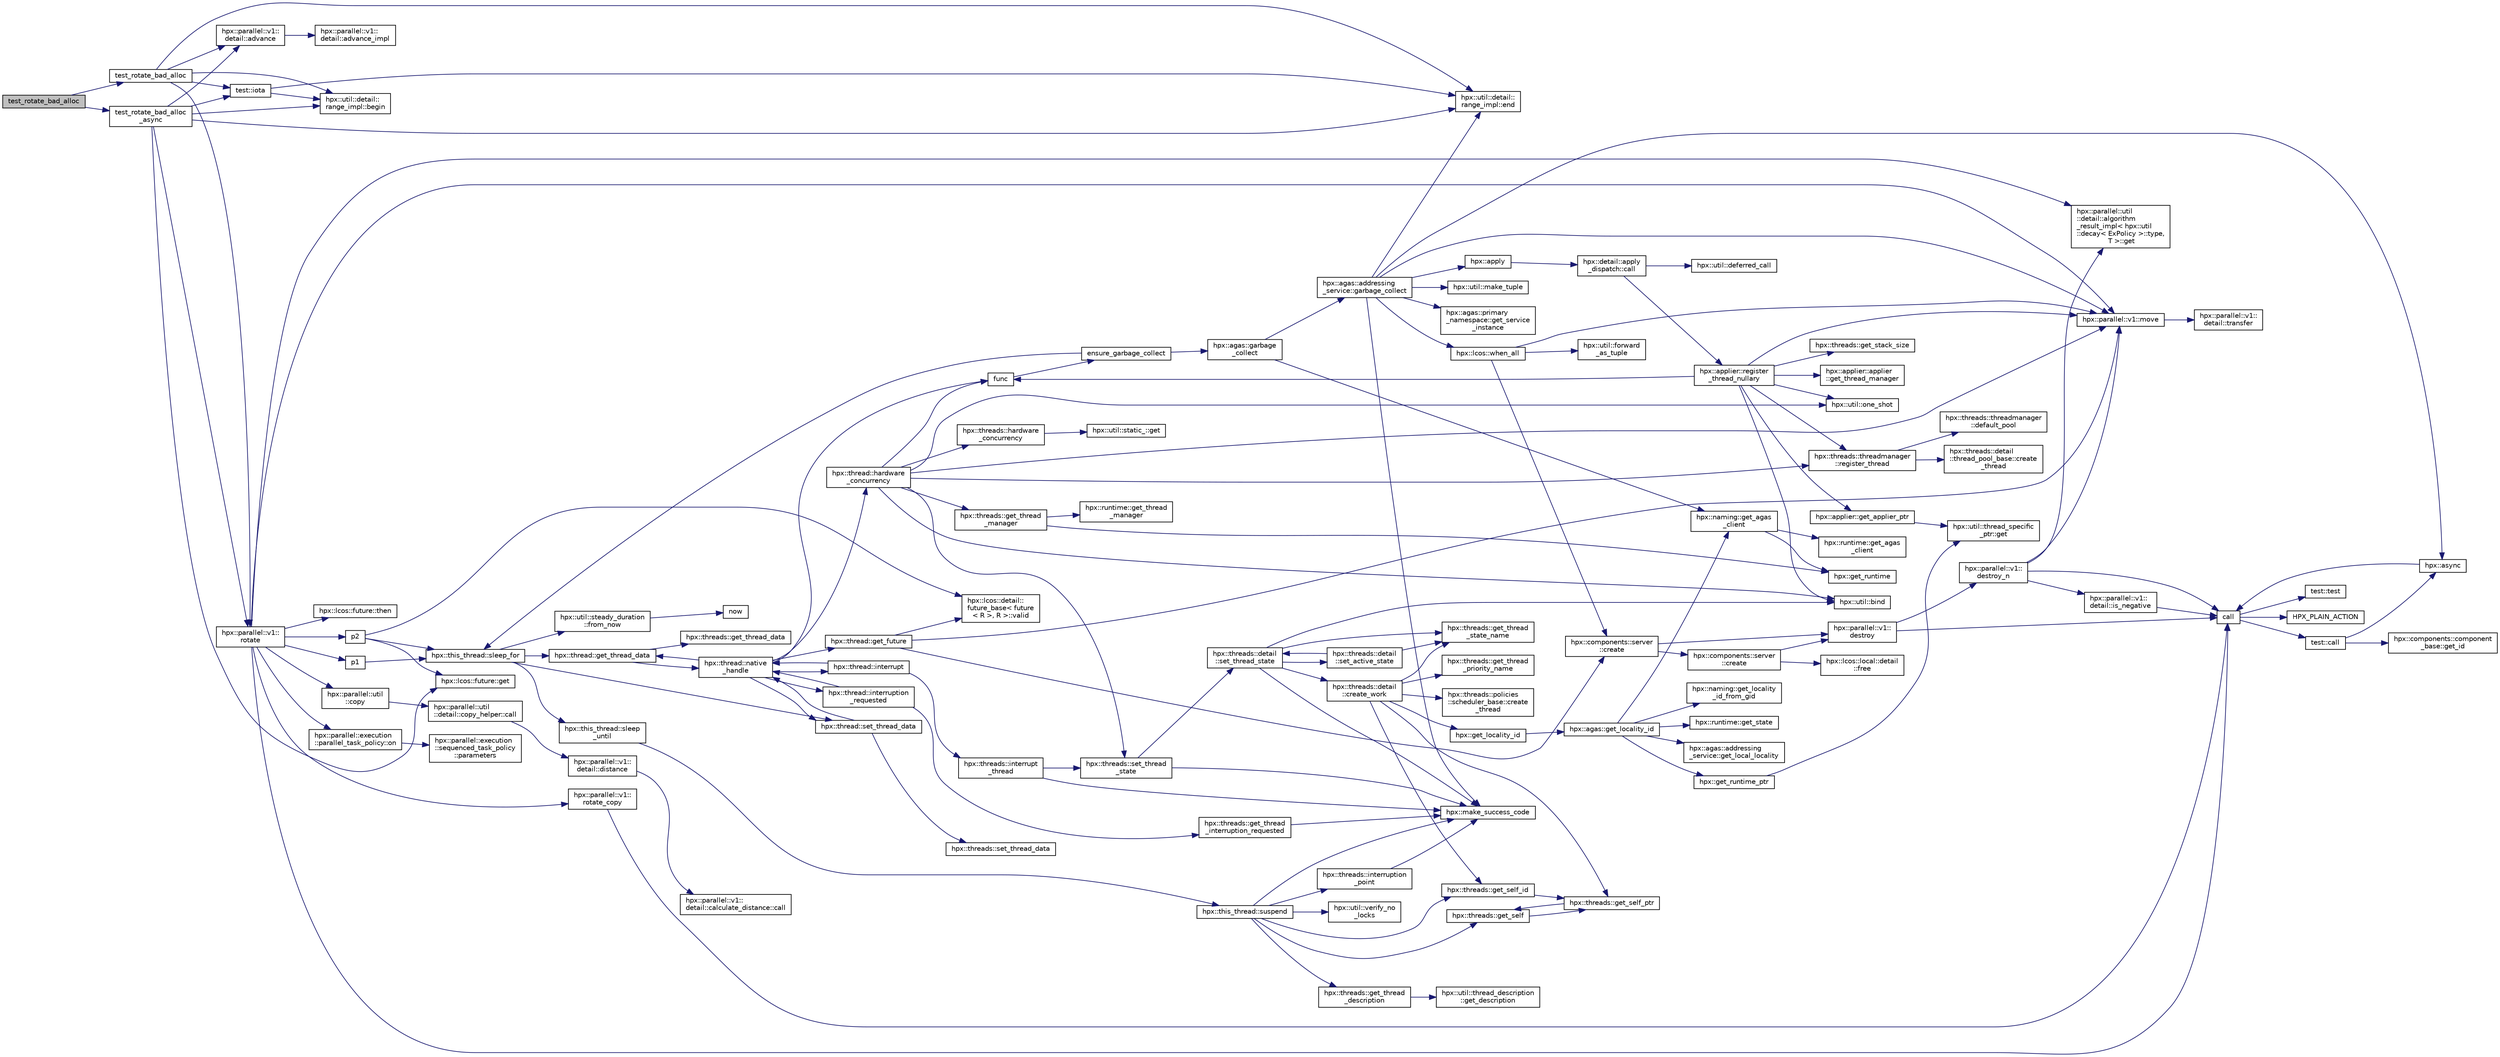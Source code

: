 digraph "test_rotate_bad_alloc"
{
  edge [fontname="Helvetica",fontsize="10",labelfontname="Helvetica",labelfontsize="10"];
  node [fontname="Helvetica",fontsize="10",shape=record];
  rankdir="LR";
  Node531 [label="test_rotate_bad_alloc",height=0.2,width=0.4,color="black", fillcolor="grey75", style="filled", fontcolor="black"];
  Node531 -> Node532 [color="midnightblue",fontsize="10",style="solid",fontname="Helvetica"];
  Node532 [label="test_rotate_bad_alloc",height=0.2,width=0.4,color="black", fillcolor="white", style="filled",URL="$d7/d5d/rotate_8cpp.html#ae74a2766c7d66fa2c13743d2d7b75fa9"];
  Node532 -> Node533 [color="midnightblue",fontsize="10",style="solid",fontname="Helvetica"];
  Node533 [label="test::iota",height=0.2,width=0.4,color="black", fillcolor="white", style="filled",URL="$df/d04/namespacetest.html#abdbbc37e6fb67287495e853a554c493a"];
  Node533 -> Node534 [color="midnightblue",fontsize="10",style="solid",fontname="Helvetica"];
  Node534 [label="hpx::util::detail::\lrange_impl::begin",height=0.2,width=0.4,color="black", fillcolor="white", style="filled",URL="$d4/d4a/namespacehpx_1_1util_1_1detail_1_1range__impl.html#a31e165df2b865cdd961f35ce938db41a"];
  Node533 -> Node535 [color="midnightblue",fontsize="10",style="solid",fontname="Helvetica"];
  Node535 [label="hpx::util::detail::\lrange_impl::end",height=0.2,width=0.4,color="black", fillcolor="white", style="filled",URL="$d4/d4a/namespacehpx_1_1util_1_1detail_1_1range__impl.html#afb2ea48b0902f52ee4d8b764807b4316"];
  Node532 -> Node534 [color="midnightblue",fontsize="10",style="solid",fontname="Helvetica"];
  Node532 -> Node535 [color="midnightblue",fontsize="10",style="solid",fontname="Helvetica"];
  Node532 -> Node536 [color="midnightblue",fontsize="10",style="solid",fontname="Helvetica"];
  Node536 [label="hpx::parallel::v1::\ldetail::advance",height=0.2,width=0.4,color="black", fillcolor="white", style="filled",URL="$d2/ddd/namespacehpx_1_1parallel_1_1v1_1_1detail.html#ad9fca7bce7b3e3c32302967ffc1fb4a4"];
  Node536 -> Node537 [color="midnightblue",fontsize="10",style="solid",fontname="Helvetica"];
  Node537 [label="hpx::parallel::v1::\ldetail::advance_impl",height=0.2,width=0.4,color="black", fillcolor="white", style="filled",URL="$d2/ddd/namespacehpx_1_1parallel_1_1v1_1_1detail.html#ad4fa62ca115927187e4063b65ee5f317"];
  Node532 -> Node538 [color="midnightblue",fontsize="10",style="solid",fontname="Helvetica"];
  Node538 [label="hpx::parallel::v1::\lrotate",height=0.2,width=0.4,color="black", fillcolor="white", style="filled",URL="$db/db9/namespacehpx_1_1parallel_1_1v1.html#a1186b3f6aa7198ada6c81f987e08f85b"];
  Node538 -> Node539 [color="midnightblue",fontsize="10",style="solid",fontname="Helvetica"];
  Node539 [label="call",height=0.2,width=0.4,color="black", fillcolor="white", style="filled",URL="$d2/d67/promise__1620_8cpp.html#a58357f0b82bc761e1d0b9091ed563a70"];
  Node539 -> Node540 [color="midnightblue",fontsize="10",style="solid",fontname="Helvetica"];
  Node540 [label="test::test",height=0.2,width=0.4,color="black", fillcolor="white", style="filled",URL="$d8/d89/structtest.html#ab42d5ece712d716b04cb3f686f297a26"];
  Node539 -> Node541 [color="midnightblue",fontsize="10",style="solid",fontname="Helvetica"];
  Node541 [label="HPX_PLAIN_ACTION",height=0.2,width=0.4,color="black", fillcolor="white", style="filled",URL="$d2/d67/promise__1620_8cpp.html#ab96aab827a4b1fcaf66cfe0ba83fef23"];
  Node539 -> Node542 [color="midnightblue",fontsize="10",style="solid",fontname="Helvetica"];
  Node542 [label="test::call",height=0.2,width=0.4,color="black", fillcolor="white", style="filled",URL="$d8/d89/structtest.html#aeb29e7ed6518b9426ccf1344c52620ae"];
  Node542 -> Node543 [color="midnightblue",fontsize="10",style="solid",fontname="Helvetica"];
  Node543 [label="hpx::async",height=0.2,width=0.4,color="black", fillcolor="white", style="filled",URL="$d8/d83/namespacehpx.html#acb7d8e37b73b823956ce144f9a57eaa4"];
  Node543 -> Node539 [color="midnightblue",fontsize="10",style="solid",fontname="Helvetica"];
  Node542 -> Node544 [color="midnightblue",fontsize="10",style="solid",fontname="Helvetica"];
  Node544 [label="hpx::components::component\l_base::get_id",height=0.2,width=0.4,color="black", fillcolor="white", style="filled",URL="$d2/de6/classhpx_1_1components_1_1component__base.html#a4c8fd93514039bdf01c48d66d82b19cd"];
  Node538 -> Node545 [color="midnightblue",fontsize="10",style="solid",fontname="Helvetica"];
  Node545 [label="p1",height=0.2,width=0.4,color="black", fillcolor="white", style="filled",URL="$df/da5/future__then_8cpp.html#a8978a24b044bacf963e33824a4c1ac98"];
  Node545 -> Node546 [color="midnightblue",fontsize="10",style="solid",fontname="Helvetica"];
  Node546 [label="hpx::this_thread::sleep_for",height=0.2,width=0.4,color="black", fillcolor="white", style="filled",URL="$d9/d52/namespacehpx_1_1this__thread.html#afc042a5a5fa52eef2d1d177a343435cf"];
  Node546 -> Node547 [color="midnightblue",fontsize="10",style="solid",fontname="Helvetica"];
  Node547 [label="hpx::this_thread::sleep\l_until",height=0.2,width=0.4,color="black", fillcolor="white", style="filled",URL="$d9/d52/namespacehpx_1_1this__thread.html#ae12a853980115b23ff0ab8ca06622658"];
  Node547 -> Node548 [color="midnightblue",fontsize="10",style="solid",fontname="Helvetica"];
  Node548 [label="hpx::this_thread::suspend",height=0.2,width=0.4,color="black", fillcolor="white", style="filled",URL="$d9/d52/namespacehpx_1_1this__thread.html#aca220026fb3014c0881d129fe31c0073"];
  Node548 -> Node549 [color="midnightblue",fontsize="10",style="solid",fontname="Helvetica"];
  Node549 [label="hpx::threads::get_self",height=0.2,width=0.4,color="black", fillcolor="white", style="filled",URL="$d7/d28/namespacehpx_1_1threads.html#a07daf4d6d29233f20d66d41ab7b5b8e8"];
  Node549 -> Node550 [color="midnightblue",fontsize="10",style="solid",fontname="Helvetica"];
  Node550 [label="hpx::threads::get_self_ptr",height=0.2,width=0.4,color="black", fillcolor="white", style="filled",URL="$d7/d28/namespacehpx_1_1threads.html#a22877ae347ad884cde3a51397dad6c53"];
  Node550 -> Node549 [color="midnightblue",fontsize="10",style="solid",fontname="Helvetica"];
  Node548 -> Node551 [color="midnightblue",fontsize="10",style="solid",fontname="Helvetica"];
  Node551 [label="hpx::threads::get_self_id",height=0.2,width=0.4,color="black", fillcolor="white", style="filled",URL="$d7/d28/namespacehpx_1_1threads.html#afafe0f900b9fac3d4ed3c747625c1cfe"];
  Node551 -> Node550 [color="midnightblue",fontsize="10",style="solid",fontname="Helvetica"];
  Node548 -> Node552 [color="midnightblue",fontsize="10",style="solid",fontname="Helvetica"];
  Node552 [label="hpx::threads::interruption\l_point",height=0.2,width=0.4,color="black", fillcolor="white", style="filled",URL="$d7/d28/namespacehpx_1_1threads.html#ada6ec56a12b050707311d8c628089059"];
  Node552 -> Node553 [color="midnightblue",fontsize="10",style="solid",fontname="Helvetica"];
  Node553 [label="hpx::make_success_code",height=0.2,width=0.4,color="black", fillcolor="white", style="filled",URL="$d8/d83/namespacehpx.html#a0e8512a8f49e2a6c8185061181419d8f",tooltip="Returns error_code(hpx::success, \"success\", mode). "];
  Node548 -> Node554 [color="midnightblue",fontsize="10",style="solid",fontname="Helvetica"];
  Node554 [label="hpx::util::verify_no\l_locks",height=0.2,width=0.4,color="black", fillcolor="white", style="filled",URL="$df/dad/namespacehpx_1_1util.html#ae0e1837ee6f09b79b26c2e788d2e9fc9"];
  Node548 -> Node555 [color="midnightblue",fontsize="10",style="solid",fontname="Helvetica"];
  Node555 [label="hpx::threads::get_thread\l_description",height=0.2,width=0.4,color="black", fillcolor="white", style="filled",URL="$d7/d28/namespacehpx_1_1threads.html#a42fc18a7a680f4e8bc633a4b4c956701"];
  Node555 -> Node556 [color="midnightblue",fontsize="10",style="solid",fontname="Helvetica"];
  Node556 [label="hpx::util::thread_description\l::get_description",height=0.2,width=0.4,color="black", fillcolor="white", style="filled",URL="$df/d9e/structhpx_1_1util_1_1thread__description.html#a8c834e14eca6eb228188022577f9f952"];
  Node548 -> Node553 [color="midnightblue",fontsize="10",style="solid",fontname="Helvetica"];
  Node546 -> Node557 [color="midnightblue",fontsize="10",style="solid",fontname="Helvetica"];
  Node557 [label="hpx::util::steady_duration\l::from_now",height=0.2,width=0.4,color="black", fillcolor="white", style="filled",URL="$d9/d4f/classhpx_1_1util_1_1steady__duration.html#a0132206d767cd0f7395507b40111a153"];
  Node557 -> Node558 [color="midnightblue",fontsize="10",style="solid",fontname="Helvetica"];
  Node558 [label="now",height=0.2,width=0.4,color="black", fillcolor="white", style="filled",URL="$de/db3/1d__stencil__1__omp_8cpp.html#a89e9667753dccfac455bd37a7a3a7b16"];
  Node546 -> Node559 [color="midnightblue",fontsize="10",style="solid",fontname="Helvetica"];
  Node559 [label="hpx::thread::get_thread_data",height=0.2,width=0.4,color="black", fillcolor="white", style="filled",URL="$de/d9b/classhpx_1_1thread.html#a4535ef82cec3b953d2c941d20e3e3904"];
  Node559 -> Node560 [color="midnightblue",fontsize="10",style="solid",fontname="Helvetica"];
  Node560 [label="hpx::threads::get_thread_data",height=0.2,width=0.4,color="black", fillcolor="white", style="filled",URL="$d7/d28/namespacehpx_1_1threads.html#a8737931ff6303807225f735b2b384ae4"];
  Node559 -> Node561 [color="midnightblue",fontsize="10",style="solid",fontname="Helvetica"];
  Node561 [label="hpx::thread::native\l_handle",height=0.2,width=0.4,color="black", fillcolor="white", style="filled",URL="$de/d9b/classhpx_1_1thread.html#acf48190d264ab64c1c4ec99d0b421b5a"];
  Node561 -> Node562 [color="midnightblue",fontsize="10",style="solid",fontname="Helvetica"];
  Node562 [label="hpx::thread::hardware\l_concurrency",height=0.2,width=0.4,color="black", fillcolor="white", style="filled",URL="$de/d9b/classhpx_1_1thread.html#a8e4fff210e02485ba493bc3a2a956c03"];
  Node562 -> Node563 [color="midnightblue",fontsize="10",style="solid",fontname="Helvetica"];
  Node563 [label="hpx::threads::hardware\l_concurrency",height=0.2,width=0.4,color="black", fillcolor="white", style="filled",URL="$d7/d28/namespacehpx_1_1threads.html#aa8752a235478d2ad7b5ac467b63ab527"];
  Node563 -> Node564 [color="midnightblue",fontsize="10",style="solid",fontname="Helvetica"];
  Node564 [label="hpx::util::static_::get",height=0.2,width=0.4,color="black", fillcolor="white", style="filled",URL="$d3/dbb/structhpx_1_1util_1_1static__.html#a2967c633948a3bf17a3b5405ef5a8318"];
  Node562 -> Node565 [color="midnightblue",fontsize="10",style="solid",fontname="Helvetica"];
  Node565 [label="func",height=0.2,width=0.4,color="black", fillcolor="white", style="filled",URL="$d8/dfd/id__type__ref__counting__1032_8cpp.html#ab811b86ea5107ffb3351fcaa29d2c652"];
  Node565 -> Node566 [color="midnightblue",fontsize="10",style="solid",fontname="Helvetica"];
  Node566 [label="ensure_garbage_collect",height=0.2,width=0.4,color="black", fillcolor="white", style="filled",URL="$d8/dfd/id__type__ref__counting__1032_8cpp.html#a5264b94bf7c262ac0e521fb290d476d5"];
  Node566 -> Node546 [color="midnightblue",fontsize="10",style="solid",fontname="Helvetica"];
  Node566 -> Node567 [color="midnightblue",fontsize="10",style="solid",fontname="Helvetica"];
  Node567 [label="hpx::agas::garbage\l_collect",height=0.2,width=0.4,color="black", fillcolor="white", style="filled",URL="$dc/d54/namespacehpx_1_1agas.html#a951337adc4f9bd6df00a50737468e911"];
  Node567 -> Node568 [color="midnightblue",fontsize="10",style="solid",fontname="Helvetica"];
  Node568 [label="hpx::naming::get_agas\l_client",height=0.2,width=0.4,color="black", fillcolor="white", style="filled",URL="$d4/dc9/namespacehpx_1_1naming.html#a0408fffd5d34b620712a801b0ae3b032"];
  Node568 -> Node569 [color="midnightblue",fontsize="10",style="solid",fontname="Helvetica"];
  Node569 [label="hpx::get_runtime",height=0.2,width=0.4,color="black", fillcolor="white", style="filled",URL="$d8/d83/namespacehpx.html#aef902cc6c7dd3b9fbadf34d1e850a070"];
  Node568 -> Node570 [color="midnightblue",fontsize="10",style="solid",fontname="Helvetica"];
  Node570 [label="hpx::runtime::get_agas\l_client",height=0.2,width=0.4,color="black", fillcolor="white", style="filled",URL="$d0/d7b/classhpx_1_1runtime.html#aeb5dddd30d6b9861669af8ad44d1a96a"];
  Node567 -> Node571 [color="midnightblue",fontsize="10",style="solid",fontname="Helvetica"];
  Node571 [label="hpx::agas::addressing\l_service::garbage_collect",height=0.2,width=0.4,color="black", fillcolor="white", style="filled",URL="$db/d58/structhpx_1_1agas_1_1addressing__service.html#a87dcae0eacf6e62d5103ebf516d86f63"];
  Node571 -> Node553 [color="midnightblue",fontsize="10",style="solid",fontname="Helvetica"];
  Node571 -> Node572 [color="midnightblue",fontsize="10",style="solid",fontname="Helvetica"];
  Node572 [label="hpx::agas::primary\l_namespace::get_service\l_instance",height=0.2,width=0.4,color="black", fillcolor="white", style="filled",URL="$d1/d43/structhpx_1_1agas_1_1primary__namespace.html#a7630ff0f30ff8c23b13b4672c5350e2e"];
  Node571 -> Node573 [color="midnightblue",fontsize="10",style="solid",fontname="Helvetica"];
  Node573 [label="hpx::util::make_tuple",height=0.2,width=0.4,color="black", fillcolor="white", style="filled",URL="$df/dad/namespacehpx_1_1util.html#a06fa74211a987d208e013f400a9f5328"];
  Node571 -> Node535 [color="midnightblue",fontsize="10",style="solid",fontname="Helvetica"];
  Node571 -> Node574 [color="midnightblue",fontsize="10",style="solid",fontname="Helvetica"];
  Node574 [label="hpx::apply",height=0.2,width=0.4,color="black", fillcolor="white", style="filled",URL="$d8/d83/namespacehpx.html#aa87762f0db0731d385f3fdfdb25d59fc"];
  Node574 -> Node575 [color="midnightblue",fontsize="10",style="solid",fontname="Helvetica"];
  Node575 [label="hpx::detail::apply\l_dispatch::call",height=0.2,width=0.4,color="black", fillcolor="white", style="filled",URL="$db/de8/structhpx_1_1detail_1_1apply__dispatch.html#a0755fab16d281e74bcff0f8045be9459"];
  Node575 -> Node576 [color="midnightblue",fontsize="10",style="solid",fontname="Helvetica"];
  Node576 [label="hpx::applier::register\l_thread_nullary",height=0.2,width=0.4,color="black", fillcolor="white", style="filled",URL="$d8/dcb/namespacehpx_1_1applier.html#a401cd1145927e58d74d1eb52aaccd936"];
  Node576 -> Node577 [color="midnightblue",fontsize="10",style="solid",fontname="Helvetica"];
  Node577 [label="hpx::applier::get_applier_ptr",height=0.2,width=0.4,color="black", fillcolor="white", style="filled",URL="$d8/dcb/namespacehpx_1_1applier.html#a617483cf2b77ad3a0aa428ade7b35299"];
  Node577 -> Node578 [color="midnightblue",fontsize="10",style="solid",fontname="Helvetica"];
  Node578 [label="hpx::util::thread_specific\l_ptr::get",height=0.2,width=0.4,color="black", fillcolor="white", style="filled",URL="$d4/d4c/structhpx_1_1util_1_1thread__specific__ptr.html#a3b27d8520710478aa41d1f74206bdba9"];
  Node576 -> Node565 [color="midnightblue",fontsize="10",style="solid",fontname="Helvetica"];
  Node576 -> Node579 [color="midnightblue",fontsize="10",style="solid",fontname="Helvetica"];
  Node579 [label="hpx::util::bind",height=0.2,width=0.4,color="black", fillcolor="white", style="filled",URL="$df/dad/namespacehpx_1_1util.html#ad844caedf82a0173d6909d910c3e48c6"];
  Node576 -> Node580 [color="midnightblue",fontsize="10",style="solid",fontname="Helvetica"];
  Node580 [label="hpx::util::one_shot",height=0.2,width=0.4,color="black", fillcolor="white", style="filled",URL="$df/dad/namespacehpx_1_1util.html#a273e61be42a72415291e0ec0a4f28c7a"];
  Node576 -> Node581 [color="midnightblue",fontsize="10",style="solid",fontname="Helvetica"];
  Node581 [label="hpx::parallel::v1::move",height=0.2,width=0.4,color="black", fillcolor="white", style="filled",URL="$db/db9/namespacehpx_1_1parallel_1_1v1.html#aa7c4ede081ce786c9d1eb1adff495cfc"];
  Node581 -> Node582 [color="midnightblue",fontsize="10",style="solid",fontname="Helvetica"];
  Node582 [label="hpx::parallel::v1::\ldetail::transfer",height=0.2,width=0.4,color="black", fillcolor="white", style="filled",URL="$d2/ddd/namespacehpx_1_1parallel_1_1v1_1_1detail.html#ab1b56a05e1885ca7cc7ffa1804dd2f3c"];
  Node576 -> Node583 [color="midnightblue",fontsize="10",style="solid",fontname="Helvetica"];
  Node583 [label="hpx::threads::get_stack_size",height=0.2,width=0.4,color="black", fillcolor="white", style="filled",URL="$d7/d28/namespacehpx_1_1threads.html#af597241b3c2785150be206737ca04aa6",tooltip="The get_stack_size function is part of the thread related API. It. "];
  Node576 -> Node584 [color="midnightblue",fontsize="10",style="solid",fontname="Helvetica"];
  Node584 [label="hpx::applier::applier\l::get_thread_manager",height=0.2,width=0.4,color="black", fillcolor="white", style="filled",URL="$da/dcb/classhpx_1_1applier_1_1applier.html#acc36d583973701e573be39da97bba866",tooltip="Access the thread-manager instance associated with this applier. "];
  Node576 -> Node585 [color="midnightblue",fontsize="10",style="solid",fontname="Helvetica"];
  Node585 [label="hpx::threads::threadmanager\l::register_thread",height=0.2,width=0.4,color="black", fillcolor="white", style="filled",URL="$d5/daa/classhpx_1_1threads_1_1threadmanager.html#a7f79c7578e08a60ca45eb276ce8133d8"];
  Node585 -> Node586 [color="midnightblue",fontsize="10",style="solid",fontname="Helvetica"];
  Node586 [label="hpx::threads::threadmanager\l::default_pool",height=0.2,width=0.4,color="black", fillcolor="white", style="filled",URL="$d5/daa/classhpx_1_1threads_1_1threadmanager.html#a851f067d03b5dd1c5e6a9a6a841e05df"];
  Node585 -> Node587 [color="midnightblue",fontsize="10",style="solid",fontname="Helvetica"];
  Node587 [label="hpx::threads::detail\l::thread_pool_base::create\l_thread",height=0.2,width=0.4,color="black", fillcolor="white", style="filled",URL="$de/dae/classhpx_1_1threads_1_1detail_1_1thread__pool__base.html#ad35d3779eef6f4528e62a26d71b34b34"];
  Node575 -> Node588 [color="midnightblue",fontsize="10",style="solid",fontname="Helvetica"];
  Node588 [label="hpx::util::deferred_call",height=0.2,width=0.4,color="black", fillcolor="white", style="filled",URL="$df/dad/namespacehpx_1_1util.html#acdded623c658a7a3436f7e76bc9d881c"];
  Node571 -> Node581 [color="midnightblue",fontsize="10",style="solid",fontname="Helvetica"];
  Node571 -> Node543 [color="midnightblue",fontsize="10",style="solid",fontname="Helvetica"];
  Node571 -> Node589 [color="midnightblue",fontsize="10",style="solid",fontname="Helvetica"];
  Node589 [label="hpx::lcos::when_all",height=0.2,width=0.4,color="black", fillcolor="white", style="filled",URL="$d2/dc9/namespacehpx_1_1lcos.html#a1a6fb024d8690923fb185d5aee204d54"];
  Node589 -> Node590 [color="midnightblue",fontsize="10",style="solid",fontname="Helvetica"];
  Node590 [label="hpx::util::forward\l_as_tuple",height=0.2,width=0.4,color="black", fillcolor="white", style="filled",URL="$df/dad/namespacehpx_1_1util.html#ab7c31e3f24c3302a4f67b6735a6fa597"];
  Node589 -> Node581 [color="midnightblue",fontsize="10",style="solid",fontname="Helvetica"];
  Node589 -> Node591 [color="midnightblue",fontsize="10",style="solid",fontname="Helvetica"];
  Node591 [label="hpx::components::server\l::create",height=0.2,width=0.4,color="black", fillcolor="white", style="filled",URL="$d2/da2/namespacehpx_1_1components_1_1server.html#ac776c89f3d68ceb910e8cee9fa937ab4",tooltip="Create arrays of components using their default constructor. "];
  Node591 -> Node592 [color="midnightblue",fontsize="10",style="solid",fontname="Helvetica"];
  Node592 [label="hpx::components::server\l::create",height=0.2,width=0.4,color="black", fillcolor="white", style="filled",URL="$d2/da2/namespacehpx_1_1components_1_1server.html#a77d26de181c97b444565e230577981bd"];
  Node592 -> Node593 [color="midnightblue",fontsize="10",style="solid",fontname="Helvetica"];
  Node593 [label="hpx::lcos::local::detail\l::free",height=0.2,width=0.4,color="black", fillcolor="white", style="filled",URL="$d4/dcb/namespacehpx_1_1lcos_1_1local_1_1detail.html#a55a940f019734e9bb045dc123cd80e48"];
  Node592 -> Node594 [color="midnightblue",fontsize="10",style="solid",fontname="Helvetica"];
  Node594 [label="hpx::parallel::v1::\ldestroy",height=0.2,width=0.4,color="black", fillcolor="white", style="filled",URL="$db/db9/namespacehpx_1_1parallel_1_1v1.html#acf303558375048e8a7cc9a2c2e09477f"];
  Node594 -> Node539 [color="midnightblue",fontsize="10",style="solid",fontname="Helvetica"];
  Node594 -> Node595 [color="midnightblue",fontsize="10",style="solid",fontname="Helvetica"];
  Node595 [label="hpx::parallel::v1::\ldestroy_n",height=0.2,width=0.4,color="black", fillcolor="white", style="filled",URL="$db/db9/namespacehpx_1_1parallel_1_1v1.html#a71d0691132a300690163f5636bcd5bd3"];
  Node595 -> Node596 [color="midnightblue",fontsize="10",style="solid",fontname="Helvetica"];
  Node596 [label="hpx::parallel::v1::\ldetail::is_negative",height=0.2,width=0.4,color="black", fillcolor="white", style="filled",URL="$d2/ddd/namespacehpx_1_1parallel_1_1v1_1_1detail.html#adf2e40fc4b20ad0fd442ee3118a4d527"];
  Node596 -> Node539 [color="midnightblue",fontsize="10",style="solid",fontname="Helvetica"];
  Node595 -> Node597 [color="midnightblue",fontsize="10",style="solid",fontname="Helvetica"];
  Node597 [label="hpx::parallel::util\l::detail::algorithm\l_result_impl\< hpx::util\l::decay\< ExPolicy \>::type,\l T \>::get",height=0.2,width=0.4,color="black", fillcolor="white", style="filled",URL="$d2/d42/structhpx_1_1parallel_1_1util_1_1detail_1_1algorithm__result__impl.html#ab5b051e8ec74eff5e0e62fd63f5d377e"];
  Node595 -> Node581 [color="midnightblue",fontsize="10",style="solid",fontname="Helvetica"];
  Node595 -> Node539 [color="midnightblue",fontsize="10",style="solid",fontname="Helvetica"];
  Node591 -> Node594 [color="midnightblue",fontsize="10",style="solid",fontname="Helvetica"];
  Node562 -> Node579 [color="midnightblue",fontsize="10",style="solid",fontname="Helvetica"];
  Node562 -> Node580 [color="midnightblue",fontsize="10",style="solid",fontname="Helvetica"];
  Node562 -> Node581 [color="midnightblue",fontsize="10",style="solid",fontname="Helvetica"];
  Node562 -> Node598 [color="midnightblue",fontsize="10",style="solid",fontname="Helvetica"];
  Node598 [label="hpx::threads::get_thread\l_manager",height=0.2,width=0.4,color="black", fillcolor="white", style="filled",URL="$d7/d28/namespacehpx_1_1threads.html#a076973c3a53beadde7d967e22c4f6cce"];
  Node598 -> Node569 [color="midnightblue",fontsize="10",style="solid",fontname="Helvetica"];
  Node598 -> Node599 [color="midnightblue",fontsize="10",style="solid",fontname="Helvetica"];
  Node599 [label="hpx::runtime::get_thread\l_manager",height=0.2,width=0.4,color="black", fillcolor="white", style="filled",URL="$d0/d7b/classhpx_1_1runtime.html#a865b12d57fcd44a8d3dda3e35414f563"];
  Node562 -> Node585 [color="midnightblue",fontsize="10",style="solid",fontname="Helvetica"];
  Node562 -> Node600 [color="midnightblue",fontsize="10",style="solid",fontname="Helvetica"];
  Node600 [label="hpx::threads::set_thread\l_state",height=0.2,width=0.4,color="black", fillcolor="white", style="filled",URL="$d7/d28/namespacehpx_1_1threads.html#ac0690ad16ad778bcc79dcd727cc33025",tooltip="Set the thread state of the thread referenced by the thread_id id. "];
  Node600 -> Node553 [color="midnightblue",fontsize="10",style="solid",fontname="Helvetica"];
  Node600 -> Node601 [color="midnightblue",fontsize="10",style="solid",fontname="Helvetica"];
  Node601 [label="hpx::threads::detail\l::set_thread_state",height=0.2,width=0.4,color="black", fillcolor="white", style="filled",URL="$d2/dd1/namespacehpx_1_1threads_1_1detail.html#af85ddc854c4a149bf1738eb1b111b9ab"];
  Node601 -> Node602 [color="midnightblue",fontsize="10",style="solid",fontname="Helvetica"];
  Node602 [label="hpx::threads::get_thread\l_state_name",height=0.2,width=0.4,color="black", fillcolor="white", style="filled",URL="$d7/d28/namespacehpx_1_1threads.html#a26f91ea8d2195f165c033241c5cd11db"];
  Node601 -> Node553 [color="midnightblue",fontsize="10",style="solid",fontname="Helvetica"];
  Node601 -> Node579 [color="midnightblue",fontsize="10",style="solid",fontname="Helvetica"];
  Node601 -> Node603 [color="midnightblue",fontsize="10",style="solid",fontname="Helvetica"];
  Node603 [label="hpx::threads::detail\l::set_active_state",height=0.2,width=0.4,color="black", fillcolor="white", style="filled",URL="$d2/dd1/namespacehpx_1_1threads_1_1detail.html#a45884a5bf04ad66a4f259231a3947e76"];
  Node603 -> Node602 [color="midnightblue",fontsize="10",style="solid",fontname="Helvetica"];
  Node603 -> Node601 [color="midnightblue",fontsize="10",style="solid",fontname="Helvetica"];
  Node601 -> Node604 [color="midnightblue",fontsize="10",style="solid",fontname="Helvetica"];
  Node604 [label="hpx::threads::detail\l::create_work",height=0.2,width=0.4,color="black", fillcolor="white", style="filled",URL="$d2/dd1/namespacehpx_1_1threads_1_1detail.html#ae22384a3c1b1a1940032fad068fb54b1"];
  Node604 -> Node602 [color="midnightblue",fontsize="10",style="solid",fontname="Helvetica"];
  Node604 -> Node605 [color="midnightblue",fontsize="10",style="solid",fontname="Helvetica"];
  Node605 [label="hpx::threads::get_thread\l_priority_name",height=0.2,width=0.4,color="black", fillcolor="white", style="filled",URL="$d7/d28/namespacehpx_1_1threads.html#a9c6b2fec0c1cf5b06ff83ce756ca6d42"];
  Node604 -> Node550 [color="midnightblue",fontsize="10",style="solid",fontname="Helvetica"];
  Node604 -> Node551 [color="midnightblue",fontsize="10",style="solid",fontname="Helvetica"];
  Node604 -> Node606 [color="midnightblue",fontsize="10",style="solid",fontname="Helvetica"];
  Node606 [label="hpx::get_locality_id",height=0.2,width=0.4,color="black", fillcolor="white", style="filled",URL="$d8/d83/namespacehpx.html#a158d7c54a657bb364c1704033010697b",tooltip="Return the number of the locality this function is being called from. "];
  Node606 -> Node607 [color="midnightblue",fontsize="10",style="solid",fontname="Helvetica"];
  Node607 [label="hpx::agas::get_locality_id",height=0.2,width=0.4,color="black", fillcolor="white", style="filled",URL="$dc/d54/namespacehpx_1_1agas.html#a491cc2ddecdf0f1a9129900caa6a4d3e"];
  Node607 -> Node608 [color="midnightblue",fontsize="10",style="solid",fontname="Helvetica"];
  Node608 [label="hpx::get_runtime_ptr",height=0.2,width=0.4,color="black", fillcolor="white", style="filled",URL="$d8/d83/namespacehpx.html#af29daf2bb3e01b4d6495a1742b6cce64"];
  Node608 -> Node578 [color="midnightblue",fontsize="10",style="solid",fontname="Helvetica"];
  Node607 -> Node609 [color="midnightblue",fontsize="10",style="solid",fontname="Helvetica"];
  Node609 [label="hpx::runtime::get_state",height=0.2,width=0.4,color="black", fillcolor="white", style="filled",URL="$d0/d7b/classhpx_1_1runtime.html#ab405f80e060dac95d624520f38b0524c"];
  Node607 -> Node568 [color="midnightblue",fontsize="10",style="solid",fontname="Helvetica"];
  Node607 -> Node610 [color="midnightblue",fontsize="10",style="solid",fontname="Helvetica"];
  Node610 [label="hpx::agas::addressing\l_service::get_local_locality",height=0.2,width=0.4,color="black", fillcolor="white", style="filled",URL="$db/d58/structhpx_1_1agas_1_1addressing__service.html#ab52c19a37c2a7a006c6c15f90ad0539c"];
  Node607 -> Node611 [color="midnightblue",fontsize="10",style="solid",fontname="Helvetica"];
  Node611 [label="hpx::naming::get_locality\l_id_from_gid",height=0.2,width=0.4,color="black", fillcolor="white", style="filled",URL="$d4/dc9/namespacehpx_1_1naming.html#a7fd43037784560bd04fda9b49e33529f"];
  Node604 -> Node612 [color="midnightblue",fontsize="10",style="solid",fontname="Helvetica"];
  Node612 [label="hpx::threads::policies\l::scheduler_base::create\l_thread",height=0.2,width=0.4,color="black", fillcolor="white", style="filled",URL="$dd/d7e/structhpx_1_1threads_1_1policies_1_1scheduler__base.html#ad3b05cd7f363cc8e8410ce368c3794e0"];
  Node561 -> Node613 [color="midnightblue",fontsize="10",style="solid",fontname="Helvetica"];
  Node613 [label="hpx::thread::interrupt",height=0.2,width=0.4,color="black", fillcolor="white", style="filled",URL="$de/d9b/classhpx_1_1thread.html#ac34d0d033aa743c476a79dbc2e1a8a39"];
  Node613 -> Node614 [color="midnightblue",fontsize="10",style="solid",fontname="Helvetica"];
  Node614 [label="hpx::threads::interrupt\l_thread",height=0.2,width=0.4,color="black", fillcolor="white", style="filled",URL="$d7/d28/namespacehpx_1_1threads.html#a6bdda1a2aab61b9b13d274b5155d7e73"];
  Node614 -> Node553 [color="midnightblue",fontsize="10",style="solid",fontname="Helvetica"];
  Node614 -> Node600 [color="midnightblue",fontsize="10",style="solid",fontname="Helvetica"];
  Node613 -> Node561 [color="midnightblue",fontsize="10",style="solid",fontname="Helvetica"];
  Node561 -> Node615 [color="midnightblue",fontsize="10",style="solid",fontname="Helvetica"];
  Node615 [label="hpx::thread::interruption\l_requested",height=0.2,width=0.4,color="black", fillcolor="white", style="filled",URL="$de/d9b/classhpx_1_1thread.html#a33276bb4c20bbb0b1978944e18ef71b8"];
  Node615 -> Node616 [color="midnightblue",fontsize="10",style="solid",fontname="Helvetica"];
  Node616 [label="hpx::threads::get_thread\l_interruption_requested",height=0.2,width=0.4,color="black", fillcolor="white", style="filled",URL="$d7/d28/namespacehpx_1_1threads.html#ae64a7fdb8b5c8bac7be0c8282672a03b"];
  Node616 -> Node553 [color="midnightblue",fontsize="10",style="solid",fontname="Helvetica"];
  Node615 -> Node561 [color="midnightblue",fontsize="10",style="solid",fontname="Helvetica"];
  Node561 -> Node617 [color="midnightblue",fontsize="10",style="solid",fontname="Helvetica"];
  Node617 [label="hpx::thread::get_future",height=0.2,width=0.4,color="black", fillcolor="white", style="filled",URL="$de/d9b/classhpx_1_1thread.html#a87fdb0d8da826366fc190ed224900a64"];
  Node617 -> Node618 [color="midnightblue",fontsize="10",style="solid",fontname="Helvetica"];
  Node618 [label="hpx::lcos::detail::\lfuture_base\< future\l\< R \>, R \>::valid",height=0.2,width=0.4,color="black", fillcolor="white", style="filled",URL="$d5/dd7/classhpx_1_1lcos_1_1detail_1_1future__base.html#aaf7beb7374815614363033bd96573e75"];
  Node617 -> Node591 [color="midnightblue",fontsize="10",style="solid",fontname="Helvetica"];
  Node617 -> Node581 [color="midnightblue",fontsize="10",style="solid",fontname="Helvetica"];
  Node561 -> Node559 [color="midnightblue",fontsize="10",style="solid",fontname="Helvetica"];
  Node561 -> Node619 [color="midnightblue",fontsize="10",style="solid",fontname="Helvetica"];
  Node619 [label="hpx::thread::set_thread_data",height=0.2,width=0.4,color="black", fillcolor="white", style="filled",URL="$de/d9b/classhpx_1_1thread.html#a7317a3cf5251f3b33c990449570d4cea"];
  Node619 -> Node620 [color="midnightblue",fontsize="10",style="solid",fontname="Helvetica"];
  Node620 [label="hpx::threads::set_thread_data",height=0.2,width=0.4,color="black", fillcolor="white", style="filled",URL="$d7/d28/namespacehpx_1_1threads.html#a00a625acc149fce3ae38e4340454acf7"];
  Node619 -> Node561 [color="midnightblue",fontsize="10",style="solid",fontname="Helvetica"];
  Node561 -> Node565 [color="midnightblue",fontsize="10",style="solid",fontname="Helvetica"];
  Node546 -> Node619 [color="midnightblue",fontsize="10",style="solid",fontname="Helvetica"];
  Node538 -> Node621 [color="midnightblue",fontsize="10",style="solid",fontname="Helvetica"];
  Node621 [label="hpx::parallel::util\l::copy",height=0.2,width=0.4,color="black", fillcolor="white", style="filled",URL="$df/dc6/namespacehpx_1_1parallel_1_1util.html#a3c9a6e04890282cd683a3f8449a11d1d"];
  Node621 -> Node622 [color="midnightblue",fontsize="10",style="solid",fontname="Helvetica"];
  Node622 [label="hpx::parallel::util\l::detail::copy_helper::call",height=0.2,width=0.4,color="black", fillcolor="white", style="filled",URL="$db/d59/structhpx_1_1parallel_1_1util_1_1detail_1_1copy__helper.html#ac801832edc0b6a84595880bb4613cb60"];
  Node622 -> Node623 [color="midnightblue",fontsize="10",style="solid",fontname="Helvetica"];
  Node623 [label="hpx::parallel::v1::\ldetail::distance",height=0.2,width=0.4,color="black", fillcolor="white", style="filled",URL="$d2/ddd/namespacehpx_1_1parallel_1_1v1_1_1detail.html#a6bea3c6a5f470cad11f27ee6bab4a33f"];
  Node623 -> Node624 [color="midnightblue",fontsize="10",style="solid",fontname="Helvetica"];
  Node624 [label="hpx::parallel::v1::\ldetail::calculate_distance::call",height=0.2,width=0.4,color="black", fillcolor="white", style="filled",URL="$db/dfa/structhpx_1_1parallel_1_1v1_1_1detail_1_1calculate__distance.html#a950a6627830a7d019ac0e734b0a447bf"];
  Node538 -> Node625 [color="midnightblue",fontsize="10",style="solid",fontname="Helvetica"];
  Node625 [label="p2",height=0.2,width=0.4,color="black", fillcolor="white", style="filled",URL="$df/da5/future__then_8cpp.html#a0dabf50b87b0ab6126c07663b7c82650"];
  Node625 -> Node618 [color="midnightblue",fontsize="10",style="solid",fontname="Helvetica"];
  Node625 -> Node626 [color="midnightblue",fontsize="10",style="solid",fontname="Helvetica"];
  Node626 [label="hpx::lcos::future::get",height=0.2,width=0.4,color="black", fillcolor="white", style="filled",URL="$d0/d33/classhpx_1_1lcos_1_1future.html#a8c28269486d5620ac48af349f17bb41c"];
  Node625 -> Node546 [color="midnightblue",fontsize="10",style="solid",fontname="Helvetica"];
  Node538 -> Node581 [color="midnightblue",fontsize="10",style="solid",fontname="Helvetica"];
  Node538 -> Node627 [color="midnightblue",fontsize="10",style="solid",fontname="Helvetica"];
  Node627 [label="hpx::parallel::execution\l::parallel_task_policy::on",height=0.2,width=0.4,color="black", fillcolor="white", style="filled",URL="$da/d55/structhpx_1_1parallel_1_1execution_1_1parallel__task__policy.html#a0cb10e7de3382338815d253e4fec1171"];
  Node627 -> Node628 [color="midnightblue",fontsize="10",style="solid",fontname="Helvetica"];
  Node628 [label="hpx::parallel::execution\l::sequenced_task_policy\l::parameters",height=0.2,width=0.4,color="black", fillcolor="white", style="filled",URL="$d1/da8/structhpx_1_1parallel_1_1execution_1_1sequenced__task__policy.html#a9f94a35b705ff48867e24a1e3f527c08",tooltip="Return the associated executor parameters object. "];
  Node538 -> Node629 [color="midnightblue",fontsize="10",style="solid",fontname="Helvetica"];
  Node629 [label="hpx::lcos::future::then",height=0.2,width=0.4,color="black", fillcolor="white", style="filled",URL="$d0/d33/classhpx_1_1lcos_1_1future.html#a17045dee172c36e208b2cbd400fa8797"];
  Node538 -> Node630 [color="midnightblue",fontsize="10",style="solid",fontname="Helvetica"];
  Node630 [label="hpx::parallel::v1::\lrotate_copy",height=0.2,width=0.4,color="black", fillcolor="white", style="filled",URL="$db/db9/namespacehpx_1_1parallel_1_1v1.html#ab73994e7536357719010324cabbb6532"];
  Node630 -> Node539 [color="midnightblue",fontsize="10",style="solid",fontname="Helvetica"];
  Node538 -> Node597 [color="midnightblue",fontsize="10",style="solid",fontname="Helvetica"];
  Node531 -> Node631 [color="midnightblue",fontsize="10",style="solid",fontname="Helvetica"];
  Node631 [label="test_rotate_bad_alloc\l_async",height=0.2,width=0.4,color="black", fillcolor="white", style="filled",URL="$d7/d5d/rotate_8cpp.html#a02745132ec799d5c6af870c3350a7454"];
  Node631 -> Node533 [color="midnightblue",fontsize="10",style="solid",fontname="Helvetica"];
  Node631 -> Node534 [color="midnightblue",fontsize="10",style="solid",fontname="Helvetica"];
  Node631 -> Node535 [color="midnightblue",fontsize="10",style="solid",fontname="Helvetica"];
  Node631 -> Node536 [color="midnightblue",fontsize="10",style="solid",fontname="Helvetica"];
  Node631 -> Node538 [color="midnightblue",fontsize="10",style="solid",fontname="Helvetica"];
  Node631 -> Node626 [color="midnightblue",fontsize="10",style="solid",fontname="Helvetica"];
}
